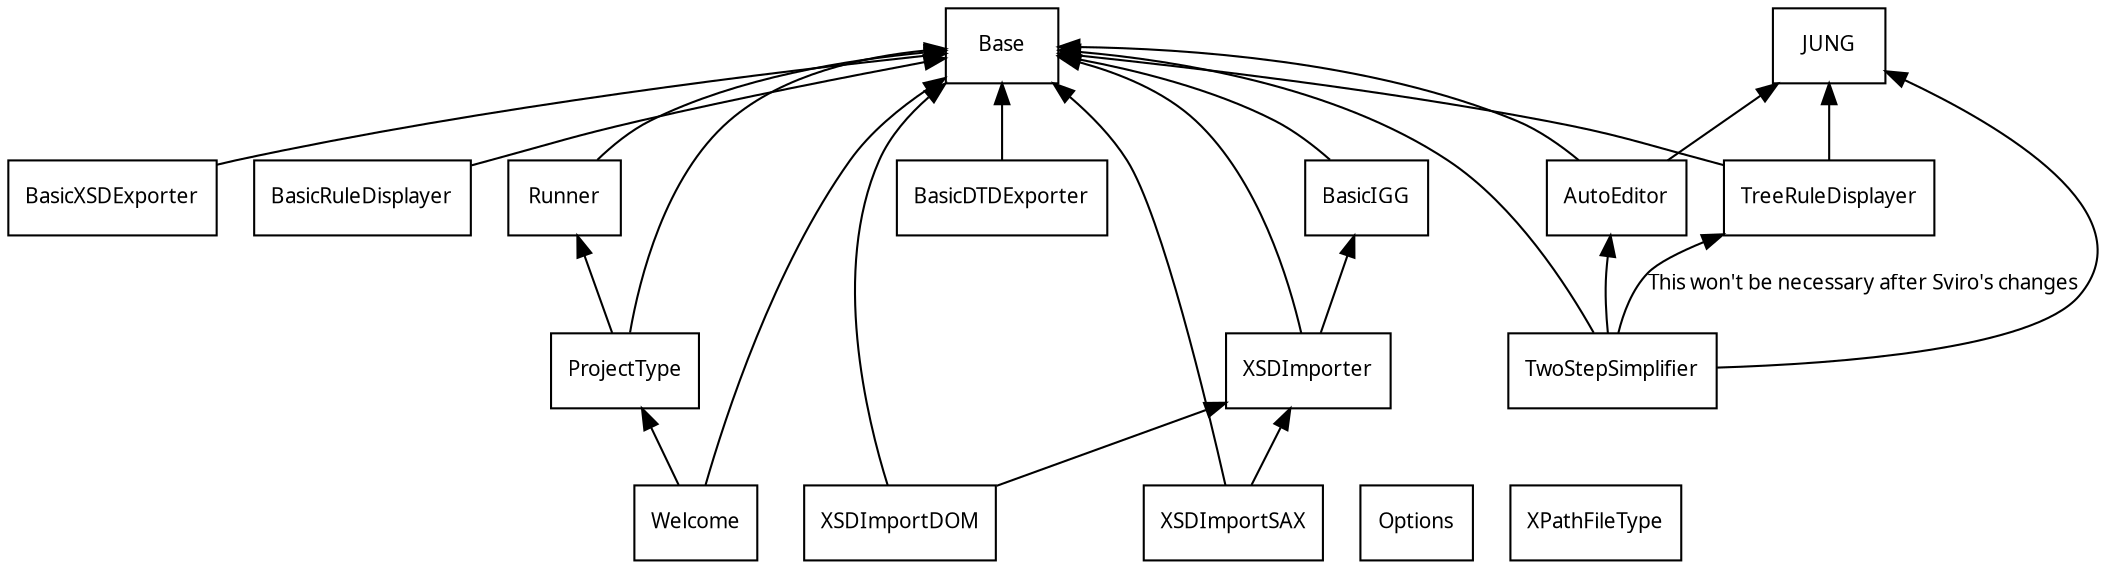 digraph automaton_merge1 {
	node [shape = rectangle, fontname = "SFTT1000", fontsize = 10];
	edge [fontname = "SFTT1000", fontsize = 10];
	rankdir = BT;

	AutoEditor
	Base
	BasicDTDExporter
	BasicIGG
	BasicRuleDisplayer
	BasicXSDExporter
	JUNG
	Options
	ProjectType
	Runner
	TreeRuleDisplayer
	TwoStepSimplifier
	Welcome
	XPathFileType
	XSDImportDOM
	XSDImporter
	XSDImportSAX

	AutoEditor -> Base
	AutoEditor -> JUNG
	BasicDTDExporter -> Base
	BasicIGG -> Base
	BasicRuleDisplayer -> Base
	BasicXSDExporter -> Base
	ProjectType -> Base
	ProjectType -> Runner
	Runner -> Base
	TreeRuleDisplayer -> Base
	TreeRuleDisplayer -> JUNG
	TwoStepSimplifier -> AutoEditor
	TwoStepSimplifier -> Base
	TwoStepSimplifier -> JUNG
	TwoStepSimplifier -> TreeRuleDisplayer [label = "This won't be necessary after Sviro's changes"]
	Welcome -> Base
	Welcome -> ProjectType
	XSDImportDOM -> Base
	XSDImportDOM -> XSDImporter
	XSDImporter -> Base
	XSDImporter -> BasicIGG
	XSDImportSAX -> Base
	XSDImportSAX -> XSDImporter
}